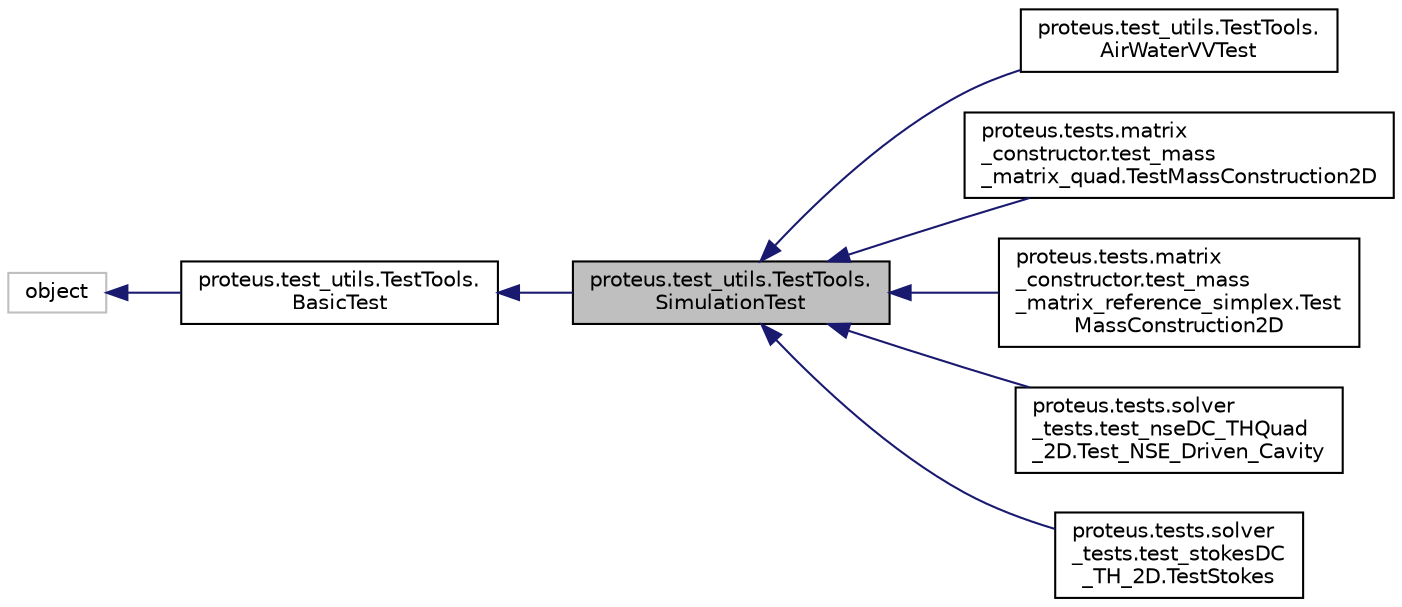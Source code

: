 digraph "proteus.test_utils.TestTools.SimulationTest"
{
 // LATEX_PDF_SIZE
  edge [fontname="Helvetica",fontsize="10",labelfontname="Helvetica",labelfontsize="10"];
  node [fontname="Helvetica",fontsize="10",shape=record];
  rankdir="LR";
  Node1 [label="proteus.test_utils.TestTools.\lSimulationTest",height=0.2,width=0.4,color="black", fillcolor="grey75", style="filled", fontcolor="black",tooltip=" "];
  Node2 -> Node1 [dir="back",color="midnightblue",fontsize="10",style="solid",fontname="Helvetica"];
  Node2 [label="proteus.test_utils.TestTools.\lBasicTest",height=0.2,width=0.4,color="black", fillcolor="white", style="filled",URL="$d1/d74/classproteus_1_1test__utils_1_1TestTools_1_1BasicTest.html",tooltip=" "];
  Node3 -> Node2 [dir="back",color="midnightblue",fontsize="10",style="solid",fontname="Helvetica"];
  Node3 [label="object",height=0.2,width=0.4,color="grey75", fillcolor="white", style="filled",tooltip=" "];
  Node1 -> Node4 [dir="back",color="midnightblue",fontsize="10",style="solid",fontname="Helvetica"];
  Node4 [label="proteus.test_utils.TestTools.\lAirWaterVVTest",height=0.2,width=0.4,color="black", fillcolor="white", style="filled",URL="$d0/d13/classproteus_1_1test__utils_1_1TestTools_1_1AirWaterVVTest.html",tooltip=" "];
  Node1 -> Node5 [dir="back",color="midnightblue",fontsize="10",style="solid",fontname="Helvetica"];
  Node5 [label="proteus.tests.matrix\l_constructor.test_mass\l_matrix_quad.TestMassConstruction2D",height=0.2,width=0.4,color="black", fillcolor="white", style="filled",URL="$da/d5c/classproteus_1_1tests_1_1matrix__constructor_1_1test__mass__matrix__quad_1_1TestMassConstruction2D.html",tooltip=" "];
  Node1 -> Node6 [dir="back",color="midnightblue",fontsize="10",style="solid",fontname="Helvetica"];
  Node6 [label="proteus.tests.matrix\l_constructor.test_mass\l_matrix_reference_simplex.Test\lMassConstruction2D",height=0.2,width=0.4,color="black", fillcolor="white", style="filled",URL="$d2/d1b/classproteus_1_1tests_1_1matrix__constructor_1_1test__mass__matrix__reference__simplex_1_1TestMassConstruction2D.html",tooltip=" "];
  Node1 -> Node7 [dir="back",color="midnightblue",fontsize="10",style="solid",fontname="Helvetica"];
  Node7 [label="proteus.tests.solver\l_tests.test_nseDC_THQuad\l_2D.Test_NSE_Driven_Cavity",height=0.2,width=0.4,color="black", fillcolor="white", style="filled",URL="$d9/dbe/classproteus_1_1tests_1_1solver__tests_1_1test__nseDC__THQuad__2D_1_1Test__NSE__Driven__Cavity.html",tooltip=" "];
  Node1 -> Node8 [dir="back",color="midnightblue",fontsize="10",style="solid",fontname="Helvetica"];
  Node8 [label="proteus.tests.solver\l_tests.test_stokesDC\l_TH_2D.TestStokes",height=0.2,width=0.4,color="black", fillcolor="white", style="filled",URL="$da/d13/classproteus_1_1tests_1_1solver__tests_1_1test__stokesDC__TH__2D_1_1TestStokes.html",tooltip=" "];
}

